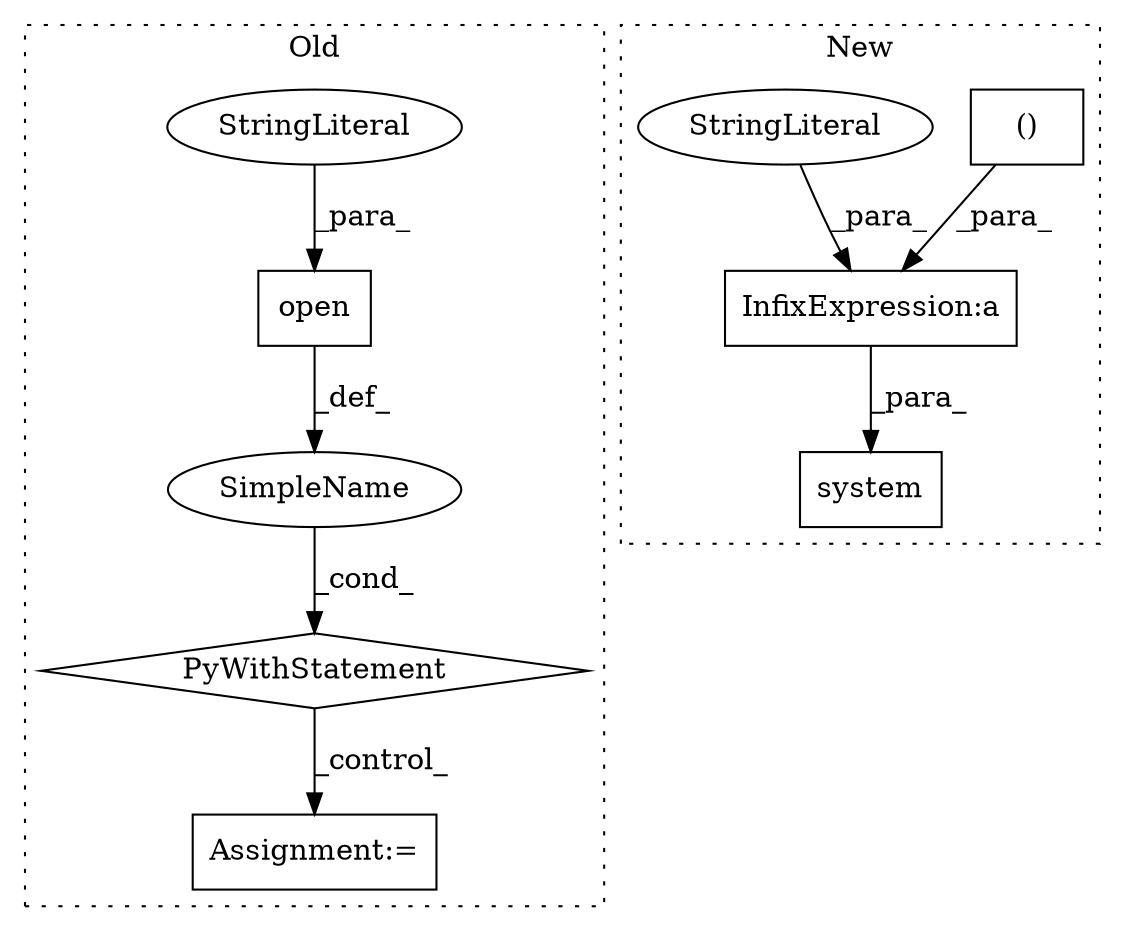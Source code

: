 digraph G {
subgraph cluster0 {
1 [label="PyWithStatement" a="104" s="342,370" l="10,2" shape="diamond"];
3 [label="SimpleName" a="42" s="" l="" shape="ellipse"];
4 [label="Assignment:=" a="7" s="385" l="1" shape="box"];
5 [label="open" a="32" s="352,369" l="5,1" shape="box"];
6 [label="StringLiteral" a="45" s="366" l="3" shape="ellipse"];
label = "Old";
style="dotted";
}
subgraph cluster1 {
2 [label="system" a="32" s="706,716" l="7,1" shape="box"];
7 [label="()" a="106" s="663" l="32" shape="box"];
8 [label="InfixExpression:a" a="27" s="655" l="8" shape="box"];
9 [label="StringLiteral" a="45" s="603" l="52" shape="ellipse"];
label = "New";
style="dotted";
}
1 -> 4 [label="_control_"];
3 -> 1 [label="_cond_"];
5 -> 3 [label="_def_"];
6 -> 5 [label="_para_"];
7 -> 8 [label="_para_"];
8 -> 2 [label="_para_"];
9 -> 8 [label="_para_"];
}